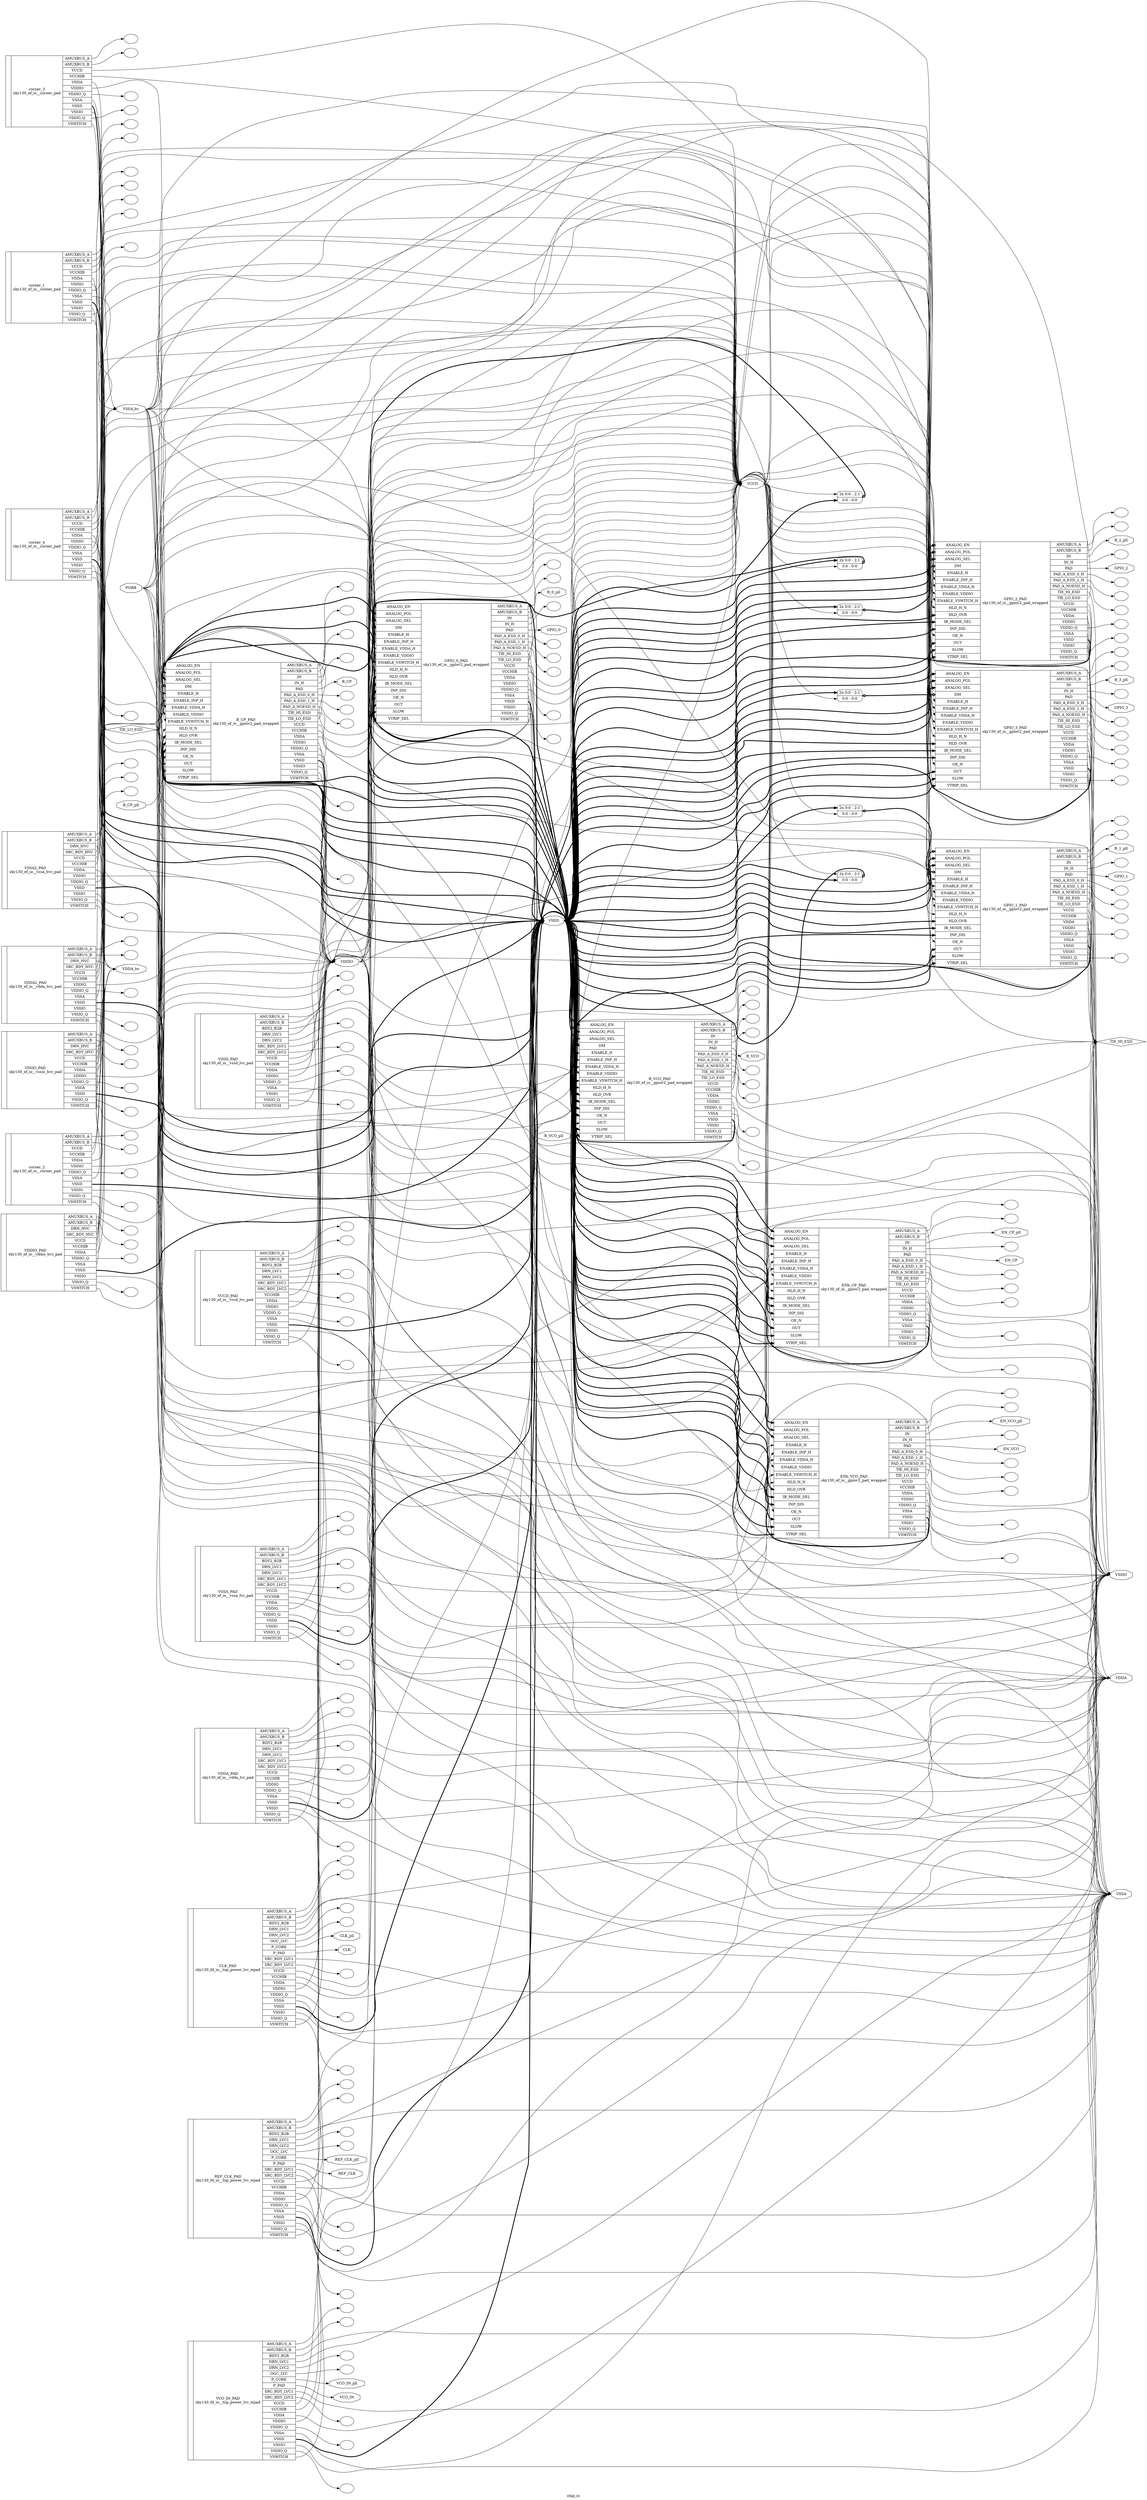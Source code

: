 digraph "chip_io" {
label="chip_io";
rankdir="LR";
remincross=true;
n1 [ shape=diamond, label="TIE_LO_ESD", color="black", fontcolor="black" ];
n2 [ shape=diamond, label="TIE_HI_ESD", color="black", fontcolor="black" ];
n3 [ shape=octagon, label="PORB", color="black", fontcolor="black" ];
n4 [ shape=octagon, label="VSSA_hv", color="black", fontcolor="black" ];
n5 [ shape=octagon, label="VDDA_hv", color="black", fontcolor="black" ];
n6 [ shape=octagon, label="VSSIO", color="black", fontcolor="black" ];
n7 [ shape=octagon, label="VDDIO", color="black", fontcolor="black" ];
n8 [ shape=octagon, label="VSSD", color="black", fontcolor="black" ];
n9 [ shape=octagon, label="VCCD", color="black", fontcolor="black" ];
n10 [ shape=octagon, label="VSSA", color="black", fontcolor="black" ];
n11 [ shape=octagon, label="VDDA", color="black", fontcolor="black" ];
n12 [ shape=octagon, label="B_VCO_pll", color="black", fontcolor="black" ];
n13 [ shape=octagon, label="B_VCO", color="black", fontcolor="black" ];
n14 [ shape=octagon, label="B_CP_pll", color="black", fontcolor="black" ];
n15 [ shape=octagon, label="B_CP", color="black", fontcolor="black" ];
n16 [ shape=octagon, label="EN_VCO_pll", color="black", fontcolor="black" ];
n17 [ shape=octagon, label="EN_VCO", color="black", fontcolor="black" ];
n18 [ shape=octagon, label="EN_CP_pll", color="black", fontcolor="black" ];
n19 [ shape=octagon, label="EN_CP", color="black", fontcolor="black" ];
n20 [ shape=octagon, label="VCO_IN_pll", color="black", fontcolor="black" ];
n21 [ shape=octagon, label="VCO_IN", color="black", fontcolor="black" ];
n22 [ shape=octagon, label="CLK_pll", color="black", fontcolor="black" ];
n23 [ shape=octagon, label="CLK", color="black", fontcolor="black" ];
n24 [ shape=octagon, label="REF_CLK_pll", color="black", fontcolor="black" ];
n25 [ shape=octagon, label="REF_CLK", color="black", fontcolor="black" ];
n26 [ shape=octagon, label="B_3_pll", color="black", fontcolor="black" ];
n27 [ shape=octagon, label="B_2_pll", color="black", fontcolor="black" ];
n28 [ shape=octagon, label="B_1_pll", color="black", fontcolor="black" ];
n29 [ shape=octagon, label="B_0_pll", color="black", fontcolor="black" ];
n30 [ shape=octagon, label="GPIO_3", color="black", fontcolor="black" ];
n31 [ shape=octagon, label="GPIO_2", color="black", fontcolor="black" ];
n32 [ shape=octagon, label="GPIO_1", color="black", fontcolor="black" ];
n33 [ shape=octagon, label="GPIO_0", color="black", fontcolor="black" ];
v0 [ label="" ];
v1 [ label="" ];
v2 [ label="" ];
v3 [ label="" ];
c40 [ shape=record, label="{{}|corner_1\nsky130_ef_io__corner_pad|{<p34> AMUXBUS_A|<p35> AMUXBUS_B|<p9> VCCD|<p36> VCCHIB|<p11> VDDA|<p7> VDDIO|<p37> VDDIO_Q|<p10> VSSA|<p8> VSSD|<p6> VSSIO|<p38> VSSIO_Q|<p39> VSWITCH}}" ];
v4 [ label="" ];
v5 [ label="" ];
v6 [ label="" ];
v7 [ label="" ];
c41 [ shape=record, label="{{}|corner_2\nsky130_ef_io__corner_pad|{<p34> AMUXBUS_A|<p35> AMUXBUS_B|<p9> VCCD|<p36> VCCHIB|<p11> VDDA|<p7> VDDIO|<p37> VDDIO_Q|<p10> VSSA|<p8> VSSD|<p6> VSSIO|<p38> VSSIO_Q|<p39> VSWITCH}}" ];
v8 [ label="" ];
v9 [ label="" ];
v10 [ label="" ];
v11 [ label="" ];
c42 [ shape=record, label="{{}|corner_3\nsky130_ef_io__corner_pad|{<p34> AMUXBUS_A|<p35> AMUXBUS_B|<p9> VCCD|<p36> VCCHIB|<p11> VDDA|<p7> VDDIO|<p37> VDDIO_Q|<p10> VSSA|<p8> VSSD|<p6> VSSIO|<p38> VSSIO_Q|<p39> VSWITCH}}" ];
v12 [ label="" ];
v13 [ label="" ];
v14 [ label="" ];
v15 [ label="" ];
c43 [ shape=record, label="{{}|corner_4\nsky130_ef_io__corner_pad|{<p34> AMUXBUS_A|<p35> AMUXBUS_B|<p9> VCCD|<p36> VCCHIB|<p11> VDDA|<p7> VDDIO|<p37> VDDIO_Q|<p10> VSSA|<p8> VSSD|<p6> VSSIO|<p38> VSSIO_Q|<p39> VSWITCH}}" ];
v16 [ label="" ];
v17 [ label="" ];
v18 [ label="" ];
v19 [ label="" ];
c46 [ shape=record, label="{{}|VSSA2_PAD\nsky130_ef_io__vssa_hvc_pad|{<p34> AMUXBUS_A|<p35> AMUXBUS_B|<p44> DRN_HVC|<p45> SRC_BDY_HVC|<p9> VCCD|<p36> VCCHIB|<p11> VDDA|<p7> VDDIO|<p37> VDDIO_Q|<p8> VSSD|<p6> VSSIO|<p38> VSSIO_Q|<p39> VSWITCH}}" ];
v20 [ label="" ];
v21 [ label="" ];
v22 [ label="" ];
v23 [ label="" ];
c47 [ shape=record, label="{{}|VDDA2_PAD\nsky130_ef_io__vdda_hvc_pad|{<p34> AMUXBUS_A|<p35> AMUXBUS_B|<p44> DRN_HVC|<p45> SRC_BDY_HVC|<p9> VCCD|<p36> VCCHIB|<p7> VDDIO|<p37> VDDIO_Q|<p10> VSSA|<p8> VSSD|<p6> VSSIO|<p38> VSSIO_Q|<p39> VSWITCH}}" ];
v24 [ label="" ];
v25 [ label="" ];
v26 [ label="" ];
v27 [ label="" ];
c48 [ shape=record, label="{{}|VSSIO_PAD\nsky130_ef_io__vssio_hvc_pad|{<p34> AMUXBUS_A|<p35> AMUXBUS_B|<p44> DRN_HVC|<p45> SRC_BDY_HVC|<p9> VCCD|<p36> VCCHIB|<p11> VDDA|<p7> VDDIO|<p37> VDDIO_Q|<p10> VSSA|<p8> VSSD|<p38> VSSIO_Q|<p39> VSWITCH}}" ];
v28 [ label="" ];
v29 [ label="" ];
v30 [ label="" ];
v31 [ label="" ];
c49 [ shape=record, label="{{}|VDDIO_PAD\nsky130_ef_io__vddio_hvc_pad|{<p34> AMUXBUS_A|<p35> AMUXBUS_B|<p44> DRN_HVC|<p45> SRC_BDY_HVC|<p9> VCCD|<p36> VCCHIB|<p11> VDDA|<p37> VDDIO_Q|<p10> VSSA|<p8> VSSD|<p6> VSSIO|<p38> VSSIO_Q|<p39> VSWITCH}}" ];
v32 [ label="" ];
v33 [ label="" ];
v34 [ label="" ];
v35 [ label="" ];
v36 [ label="" ];
v37 [ label="" ];
c55 [ shape=record, label="{{}|VSSD_PAD\nsky130_ef_io__vssd_lvc_pad|{<p34> AMUXBUS_A|<p35> AMUXBUS_B|<p50> BDY2_B2B|<p51> DRN_LVC1|<p52> DRN_LVC2|<p53> SRC_BDY_LVC1|<p54> SRC_BDY_LVC2|<p9> VCCD|<p36> VCCHIB|<p11> VDDA|<p7> VDDIO|<p37> VDDIO_Q|<p10> VSSA|<p6> VSSIO|<p38> VSSIO_Q|<p39> VSWITCH}}" ];
v38 [ label="" ];
v39 [ label="" ];
v40 [ label="" ];
v41 [ label="" ];
v42 [ label="" ];
v43 [ label="" ];
c56 [ shape=record, label="{{}|VCCD_PAD\nsky130_ef_io__vccd_lvc_pad|{<p34> AMUXBUS_A|<p35> AMUXBUS_B|<p50> BDY2_B2B|<p51> DRN_LVC1|<p52> DRN_LVC2|<p53> SRC_BDY_LVC1|<p54> SRC_BDY_LVC2|<p36> VCCHIB|<p11> VDDA|<p7> VDDIO|<p37> VDDIO_Q|<p10> VSSA|<p8> VSSD|<p6> VSSIO|<p38> VSSIO_Q|<p39> VSWITCH}}" ];
v44 [ label="" ];
v45 [ label="" ];
v46 [ label="" ];
v47 [ label="" ];
v48 [ label="" ];
v49 [ label="" ];
c57 [ shape=record, label="{{}|VSSA_PAD\nsky130_ef_io__vssa_lvc_pad|{<p34> AMUXBUS_A|<p35> AMUXBUS_B|<p50> BDY2_B2B|<p51> DRN_LVC1|<p52> DRN_LVC2|<p53> SRC_BDY_LVC1|<p54> SRC_BDY_LVC2|<p9> VCCD|<p36> VCCHIB|<p11> VDDA|<p7> VDDIO|<p37> VDDIO_Q|<p8> VSSD|<p6> VSSIO|<p38> VSSIO_Q|<p39> VSWITCH}}" ];
v50 [ label="" ];
v51 [ label="" ];
v52 [ label="" ];
v53 [ label="" ];
v54 [ label="" ];
v55 [ label="" ];
c58 [ shape=record, label="{{}|VDDA_PAD\nsky130_ef_io__vdda_lvc_pad|{<p34> AMUXBUS_A|<p35> AMUXBUS_B|<p50> BDY2_B2B|<p51> DRN_LVC1|<p52> DRN_LVC2|<p53> SRC_BDY_LVC1|<p54> SRC_BDY_LVC2|<p9> VCCD|<p36> VCCHIB|<p7> VDDIO|<p37> VDDIO_Q|<p10> VSSA|<p8> VSSD|<p6> VSSIO|<p38> VSSIO_Q|<p39> VSWITCH}}" ];
v56 [ label="" ];
v57 [ label="" ];
v58 [ label="" ];
v59 [ label="" ];
v60 [ label="" ];
v61 [ label="" ];
v62 [ label="" ];
c62 [ shape=record, label="{{}|CLK_PAD\nsky130_fd_io__top_power_lvc_wpad|{<p34> AMUXBUS_A|<p35> AMUXBUS_B|<p50> BDY2_B2B|<p51> DRN_LVC1|<p52> DRN_LVC2|<p59> OGC_LVC|<p60> P_CORE|<p61> P_PAD|<p53> SRC_BDY_LVC1|<p54> SRC_BDY_LVC2|<p9> VCCD|<p36> VCCHIB|<p11> VDDA|<p7> VDDIO|<p37> VDDIO_Q|<p10> VSSA|<p8> VSSD|<p6> VSSIO|<p38> VSSIO_Q|<p39> VSWITCH}}" ];
v63 [ label="" ];
v64 [ label="" ];
v65 [ label="" ];
v66 [ label="" ];
v67 [ label="" ];
v68 [ label="" ];
v69 [ label="" ];
c63 [ shape=record, label="{{}|REF_CLK_PAD\nsky130_fd_io__top_power_lvc_wpad|{<p34> AMUXBUS_A|<p35> AMUXBUS_B|<p50> BDY2_B2B|<p51> DRN_LVC1|<p52> DRN_LVC2|<p59> OGC_LVC|<p60> P_CORE|<p61> P_PAD|<p53> SRC_BDY_LVC1|<p54> SRC_BDY_LVC2|<p9> VCCD|<p36> VCCHIB|<p11> VDDA|<p7> VDDIO|<p37> VDDIO_Q|<p10> VSSA|<p8> VSSD|<p6> VSSIO|<p38> VSSIO_Q|<p39> VSWITCH}}" ];
v70 [ label="" ];
v71 [ label="" ];
v72 [ label="" ];
v73 [ label="" ];
v74 [ label="" ];
v75 [ label="" ];
v76 [ label="" ];
c64 [ shape=record, label="{{}|VCO_IN_PAD\nsky130_fd_io__top_power_lvc_wpad|{<p34> AMUXBUS_A|<p35> AMUXBUS_B|<p50> BDY2_B2B|<p51> DRN_LVC1|<p52> DRN_LVC2|<p59> OGC_LVC|<p60> P_CORE|<p61> P_PAD|<p53> SRC_BDY_LVC1|<p54> SRC_BDY_LVC2|<p9> VCCD|<p36> VCCHIB|<p11> VDDA|<p7> VDDIO|<p37> VDDIO_Q|<p10> VSSA|<p8> VSSD|<p6> VSSIO|<p38> VSSIO_Q|<p39> VSWITCH}}" ];
v77 [ label="" ];
v78 [ label="" ];
v79 [ label="" ];
v80 [ label="" ];
v81 [ label="" ];
v83 [ label="" ];
v84 [ label="" ];
v85 [ label="" ];
v86 [ label="" ];
c88 [ shape=record, label="{{<p65> ANALOG_EN|<p66> ANALOG_POL|<p67> ANALOG_SEL|<p68> DM|<p69> ENABLE_H|<p70> ENABLE_INP_H|<p71> ENABLE_VDDA_H|<p72> ENABLE_VDDIO|<p73> ENABLE_VSWITCH_H|<p74> HLD_H_N|<p75> HLD_OVR|<p76> IB_MODE_SEL|<p77> INP_DIS|<p78> OE_N|<p79> OUT|<p80> SLOW|<p81> VTRIP_SEL}|B_CP_PAD\nsky130_ef_io__gpiov2_pad_wrapped|{<p34> AMUXBUS_A|<p35> AMUXBUS_B|<p82> IN|<p83> IN_H|<p84> PAD|<p85> PAD_A_ESD_0_H|<p86> PAD_A_ESD_1_H|<p87> PAD_A_NOESD_H|<p2> TIE_HI_ESD|<p1> TIE_LO_ESD|<p9> VCCD|<p36> VCCHIB|<p11> VDDA|<p7> VDDIO|<p37> VDDIO_Q|<p10> VSSA|<p8> VSSD|<p6> VSSIO|<p38> VSSIO_Q|<p39> VSWITCH}}" ];
x82 [ shape=record, style=rounded, label="<s2> 2x 0:0 - 2:1 |<s0> 0:0 - 0:0 " ];
x82:e -> c88:p68:w [arrowhead=odiamond, arrowtail=odiamond, dir=both, color="black", style="setlinewidth(3)", label=""];
v87 [ label="" ];
v88 [ label="" ];
v89 [ label="" ];
v90 [ label="" ];
v91 [ label="" ];
v93 [ label="" ];
v94 [ label="" ];
v95 [ label="" ];
v96 [ label="" ];
c89 [ shape=record, label="{{<p65> ANALOG_EN|<p66> ANALOG_POL|<p67> ANALOG_SEL|<p68> DM|<p69> ENABLE_H|<p70> ENABLE_INP_H|<p71> ENABLE_VDDA_H|<p72> ENABLE_VDDIO|<p73> ENABLE_VSWITCH_H|<p74> HLD_H_N|<p75> HLD_OVR|<p76> IB_MODE_SEL|<p77> INP_DIS|<p78> OE_N|<p79> OUT|<p80> SLOW|<p81> VTRIP_SEL}|B_VCO_PAD\nsky130_ef_io__gpiov2_pad_wrapped|{<p34> AMUXBUS_A|<p35> AMUXBUS_B|<p82> IN|<p83> IN_H|<p84> PAD|<p85> PAD_A_ESD_0_H|<p86> PAD_A_ESD_1_H|<p87> PAD_A_NOESD_H|<p2> TIE_HI_ESD|<p1> TIE_LO_ESD|<p9> VCCD|<p36> VCCHIB|<p11> VDDA|<p7> VDDIO|<p37> VDDIO_Q|<p10> VSSA|<p8> VSSD|<p6> VSSIO|<p38> VSSIO_Q|<p39> VSWITCH}}" ];
x92 [ shape=record, style=rounded, label="<s2> 2x 0:0 - 2:1 |<s0> 0:0 - 0:0 " ];
x92:e -> c89:p68:w [arrowhead=odiamond, arrowtail=odiamond, dir=both, color="black", style="setlinewidth(3)", label=""];
v97 [ label="" ];
v98 [ label="" ];
v99 [ label="" ];
v100 [ label="" ];
v101 [ label="" ];
v102 [ label="" ];
v103 [ label="" ];
v104 [ label="" ];
c90 [ shape=record, label="{{<p65> ANALOG_EN|<p66> ANALOG_POL|<p67> ANALOG_SEL|<p69> ENABLE_H|<p70> ENABLE_INP_H|<p71> ENABLE_VDDA_H|<p72> ENABLE_VDDIO|<p73> ENABLE_VSWITCH_H|<p74> HLD_H_N|<p75> HLD_OVR|<p76> IB_MODE_SEL|<p77> INP_DIS|<p78> OE_N|<p79> OUT|<p80> SLOW|<p81> VTRIP_SEL}|ENb_CP_PAD\nsky130_ef_io__gpiov2_pad_wrapped|{<p34> AMUXBUS_A|<p35> AMUXBUS_B|<p82> IN|<p83> IN_H|<p84> PAD|<p85> PAD_A_ESD_0_H|<p86> PAD_A_ESD_1_H|<p87> PAD_A_NOESD_H|<p2> TIE_HI_ESD|<p1> TIE_LO_ESD|<p9> VCCD|<p36> VCCHIB|<p11> VDDA|<p7> VDDIO|<p37> VDDIO_Q|<p10> VSSA|<p8> VSSD|<p6> VSSIO|<p38> VSSIO_Q|<p39> VSWITCH}}" ];
v105 [ label="" ];
v106 [ label="" ];
v107 [ label="" ];
v108 [ label="" ];
v109 [ label="" ];
v110 [ label="" ];
v111 [ label="" ];
v112 [ label="" ];
c91 [ shape=record, label="{{<p65> ANALOG_EN|<p66> ANALOG_POL|<p67> ANALOG_SEL|<p69> ENABLE_H|<p70> ENABLE_INP_H|<p71> ENABLE_VDDA_H|<p72> ENABLE_VDDIO|<p73> ENABLE_VSWITCH_H|<p74> HLD_H_N|<p75> HLD_OVR|<p76> IB_MODE_SEL|<p77> INP_DIS|<p78> OE_N|<p79> OUT|<p80> SLOW|<p81> VTRIP_SEL}|ENb_VCO_PAD\nsky130_ef_io__gpiov2_pad_wrapped|{<p34> AMUXBUS_A|<p35> AMUXBUS_B|<p82> IN|<p83> IN_H|<p84> PAD|<p85> PAD_A_ESD_0_H|<p86> PAD_A_ESD_1_H|<p87> PAD_A_NOESD_H|<p2> TIE_HI_ESD|<p1> TIE_LO_ESD|<p9> VCCD|<p36> VCCHIB|<p11> VDDA|<p7> VDDIO|<p37> VDDIO_Q|<p10> VSSA|<p8> VSSD|<p6> VSSIO|<p38> VSSIO_Q|<p39> VSWITCH}}" ];
v113 [ label="" ];
v114 [ label="" ];
v115 [ label="" ];
v116 [ label="" ];
v118 [ label="" ];
v119 [ label="" ];
v120 [ label="" ];
v121 [ label="" ];
c92 [ shape=record, label="{{<p65> ANALOG_EN|<p66> ANALOG_POL|<p67> ANALOG_SEL|<p68> DM|<p69> ENABLE_H|<p70> ENABLE_INP_H|<p71> ENABLE_VDDA_H|<p72> ENABLE_VDDIO|<p73> ENABLE_VSWITCH_H|<p74> HLD_H_N|<p75> HLD_OVR|<p76> IB_MODE_SEL|<p77> INP_DIS|<p78> OE_N|<p79> OUT|<p80> SLOW|<p81> VTRIP_SEL}|GPIO_3_PAD\nsky130_ef_io__gpiov2_pad_wrapped|{<p34> AMUXBUS_A|<p35> AMUXBUS_B|<p82> IN|<p83> IN_H|<p84> PAD|<p85> PAD_A_ESD_0_H|<p86> PAD_A_ESD_1_H|<p87> PAD_A_NOESD_H|<p2> TIE_HI_ESD|<p1> TIE_LO_ESD|<p9> VCCD|<p36> VCCHIB|<p11> VDDA|<p7> VDDIO|<p37> VDDIO_Q|<p10> VSSA|<p8> VSSD|<p6> VSSIO|<p38> VSSIO_Q|<p39> VSWITCH}}" ];
x117 [ shape=record, style=rounded, label="<s2> 2x 0:0 - 2:1 |<s0> 0:0 - 0:0 " ];
x117:e -> c92:p68:w [arrowhead=odiamond, arrowtail=odiamond, dir=both, color="black", style="setlinewidth(3)", label=""];
v122 [ label="" ];
v123 [ label="" ];
v124 [ label="" ];
v125 [ label="" ];
v127 [ label="" ];
v128 [ label="" ];
v129 [ label="" ];
v130 [ label="" ];
c93 [ shape=record, label="{{<p65> ANALOG_EN|<p66> ANALOG_POL|<p67> ANALOG_SEL|<p68> DM|<p69> ENABLE_H|<p70> ENABLE_INP_H|<p71> ENABLE_VDDA_H|<p72> ENABLE_VDDIO|<p73> ENABLE_VSWITCH_H|<p74> HLD_H_N|<p75> HLD_OVR|<p76> IB_MODE_SEL|<p77> INP_DIS|<p78> OE_N|<p79> OUT|<p80> SLOW|<p81> VTRIP_SEL}|GPIO_2_PAD\nsky130_ef_io__gpiov2_pad_wrapped|{<p34> AMUXBUS_A|<p35> AMUXBUS_B|<p82> IN|<p83> IN_H|<p84> PAD|<p85> PAD_A_ESD_0_H|<p86> PAD_A_ESD_1_H|<p87> PAD_A_NOESD_H|<p2> TIE_HI_ESD|<p1> TIE_LO_ESD|<p9> VCCD|<p36> VCCHIB|<p11> VDDA|<p7> VDDIO|<p37> VDDIO_Q|<p10> VSSA|<p8> VSSD|<p6> VSSIO|<p38> VSSIO_Q|<p39> VSWITCH}}" ];
x126 [ shape=record, style=rounded, label="<s2> 2x 0:0 - 2:1 |<s0> 0:0 - 0:0 " ];
x126:e -> c93:p68:w [arrowhead=odiamond, arrowtail=odiamond, dir=both, color="black", style="setlinewidth(3)", label=""];
v131 [ label="" ];
v132 [ label="" ];
v133 [ label="" ];
v134 [ label="" ];
v136 [ label="" ];
v137 [ label="" ];
v138 [ label="" ];
v139 [ label="" ];
c94 [ shape=record, label="{{<p65> ANALOG_EN|<p66> ANALOG_POL|<p67> ANALOG_SEL|<p68> DM|<p69> ENABLE_H|<p70> ENABLE_INP_H|<p71> ENABLE_VDDA_H|<p72> ENABLE_VDDIO|<p73> ENABLE_VSWITCH_H|<p74> HLD_H_N|<p75> HLD_OVR|<p76> IB_MODE_SEL|<p77> INP_DIS|<p78> OE_N|<p79> OUT|<p80> SLOW|<p81> VTRIP_SEL}|GPIO_1_PAD\nsky130_ef_io__gpiov2_pad_wrapped|{<p34> AMUXBUS_A|<p35> AMUXBUS_B|<p82> IN|<p83> IN_H|<p84> PAD|<p85> PAD_A_ESD_0_H|<p86> PAD_A_ESD_1_H|<p87> PAD_A_NOESD_H|<p2> TIE_HI_ESD|<p1> TIE_LO_ESD|<p9> VCCD|<p36> VCCHIB|<p11> VDDA|<p7> VDDIO|<p37> VDDIO_Q|<p10> VSSA|<p8> VSSD|<p6> VSSIO|<p38> VSSIO_Q|<p39> VSWITCH}}" ];
x135 [ shape=record, style=rounded, label="<s2> 2x 0:0 - 2:1 |<s0> 0:0 - 0:0 " ];
x135:e -> c94:p68:w [arrowhead=odiamond, arrowtail=odiamond, dir=both, color="black", style="setlinewidth(3)", label=""];
v140 [ label="" ];
v141 [ label="" ];
v142 [ label="" ];
v143 [ label="" ];
v145 [ label="" ];
v146 [ label="" ];
v147 [ label="" ];
v148 [ label="" ];
c95 [ shape=record, label="{{<p65> ANALOG_EN|<p66> ANALOG_POL|<p67> ANALOG_SEL|<p68> DM|<p69> ENABLE_H|<p70> ENABLE_INP_H|<p71> ENABLE_VDDA_H|<p72> ENABLE_VDDIO|<p73> ENABLE_VSWITCH_H|<p74> HLD_H_N|<p75> HLD_OVR|<p76> IB_MODE_SEL|<p77> INP_DIS|<p78> OE_N|<p79> OUT|<p80> SLOW|<p81> VTRIP_SEL}|GPIO_0_PAD\nsky130_ef_io__gpiov2_pad_wrapped|{<p34> AMUXBUS_A|<p35> AMUXBUS_B|<p82> IN|<p83> IN_H|<p84> PAD|<p85> PAD_A_ESD_0_H|<p86> PAD_A_ESD_1_H|<p87> PAD_A_NOESD_H|<p2> TIE_HI_ESD|<p1> TIE_LO_ESD|<p9> VCCD|<p36> VCCHIB|<p11> VDDA|<p7> VDDIO|<p37> VDDIO_Q|<p10> VSSA|<p8> VSSD|<p6> VSSIO|<p38> VSSIO_Q|<p39> VSWITCH}}" ];
x144 [ shape=record, style=rounded, label="<s2> 2x 0:0 - 2:1 |<s0> 0:0 - 0:0 " ];
x144:e -> c95:p68:w [arrowhead=odiamond, arrowtail=odiamond, dir=both, color="black", style="setlinewidth(3)", label=""];
c88:p1:e -> n1:w [color="black", label=""];
c89:p1:e -> n1:w [color="black", label=""];
c90:p1:e -> n1:w [color="black", label=""];
c91:p1:e -> n1:w [color="black", label=""];
c92:p1:e -> n1:w [color="black", label=""];
c93:p1:e -> n1:w [color="black", label=""];
c94:p1:e -> n1:w [color="black", label=""];
c95:p1:e -> n1:w [color="black", label=""];
n1:e -> c88:p70:w [color="black", label=""];
n1:e -> c89:p70:w [color="black", label=""];
n1:e -> c90:p70:w [color="black", label=""];
n1:e -> c91:p70:w [color="black", label=""];
n1:e -> c92:p70:w [color="black", label=""];
n1:e -> c93:p70:w [color="black", label=""];
n1:e -> c94:p70:w [color="black", label=""];
n1:e -> c95:p70:w [color="black", label=""];
c55:p10:e -> n10:w [color="black", label=""];
c55:p50:e -> n10:w [color="black", label=""];
c55:p53:e -> n10:w [color="black", label=""];
c56:p10:e -> n10:w [color="black", label=""];
c56:p50:e -> n10:w [color="black", label=""];
c56:p53:e -> n10:w [color="black", label=""];
c57:p50:e -> n10:w [color="black", label=""];
c57:p53:e -> n10:w [color="black", label=""];
c58:p10:e -> n10:w [color="black", label=""];
c58:p50:e -> n10:w [color="black", label=""];
c58:p53:e -> n10:w [color="black", label=""];
c62:p10:e -> n10:w [color="black", label=""];
c62:p50:e -> n10:w [color="black", label=""];
c62:p53:e -> n10:w [color="black", label=""];
c63:p10:e -> n10:w [color="black", label=""];
c63:p50:e -> n10:w [color="black", label=""];
c63:p53:e -> n10:w [color="black", label=""];
c64:p10:e -> n10:w [color="black", label=""];
c64:p50:e -> n10:w [color="black", label=""];
c64:p53:e -> n10:w [color="black", label=""];
c88:p10:e -> n10:w [color="black", label=""];
c89:p10:e -> n10:w [color="black", label=""];
c90:p10:e -> n10:w [color="black", label=""];
c91:p10:e -> n10:w [color="black", label=""];
c92:p10:e -> n10:w [color="black", label=""];
c93:p10:e -> n10:w [color="black", label=""];
c94:p10:e -> n10:w [color="black", label=""];
c95:p10:e -> n10:w [color="black", label=""];
c55:p11:e -> n11:w [color="black", label=""];
c55:p51:e -> n11:w [color="black", label=""];
c56:p11:e -> n11:w [color="black", label=""];
c56:p51:e -> n11:w [color="black", label=""];
c57:p11:e -> n11:w [color="black", label=""];
c57:p51:e -> n11:w [color="black", label=""];
c58:p51:e -> n11:w [color="black", label=""];
c62:p11:e -> n11:w [color="black", label=""];
c62:p51:e -> n11:w [color="black", label=""];
c63:p11:e -> n11:w [color="black", label=""];
c63:p51:e -> n11:w [color="black", label=""];
c64:p11:e -> n11:w [color="black", label=""];
c64:p51:e -> n11:w [color="black", label=""];
c88:p11:e -> n11:w [color="black", label=""];
c89:p11:e -> n11:w [color="black", label=""];
c90:p11:e -> n11:w [color="black", label=""];
c91:p11:e -> n11:w [color="black", label=""];
c92:p11:e -> n11:w [color="black", label=""];
c93:p11:e -> n11:w [color="black", label=""];
c94:p11:e -> n11:w [color="black", label=""];
c95:p11:e -> n11:w [color="black", label=""];
n12:e -> c89:p79:w [color="black", label=""];
c89:p84:e -> n13:w [color="black", label=""];
n14:e -> c88:p79:w [color="black", label=""];
c88:p84:e -> n15:w [color="black", label=""];
c91:p82:e -> n16:w [color="black", label=""];
c91:p84:e -> n17:w [color="black", label=""];
c90:p82:e -> n18:w [color="black", label=""];
c90:p84:e -> n19:w [color="black", label=""];
c88:p2:e -> n2:w [color="black", label=""];
c89:p2:e -> n2:w [color="black", label=""];
c90:p2:e -> n2:w [color="black", label=""];
c91:p2:e -> n2:w [color="black", label=""];
c92:p2:e -> n2:w [color="black", label=""];
c93:p2:e -> n2:w [color="black", label=""];
c94:p2:e -> n2:w [color="black", label=""];
c95:p2:e -> n2:w [color="black", label=""];
c64:p60:e -> n20:w [color="black", label=""];
c64:p61:e -> n21:w [color="black", label=""];
c62:p60:e -> n22:w [color="black", label=""];
c62:p61:e -> n23:w [color="black", label=""];
c63:p60:e -> n24:w [color="black", label=""];
c63:p61:e -> n25:w [color="black", label=""];
c92:p82:e -> n26:w [color="black", label=""];
c93:p82:e -> n27:w [color="black", label=""];
c94:p82:e -> n28:w [color="black", label=""];
c95:p82:e -> n29:w [color="black", label=""];
n3:e -> c88:p69:w [color="black", label=""];
n3:e -> c89:p69:w [color="black", label=""];
n3:e -> c90:p69:w [color="black", label=""];
n3:e -> c91:p69:w [color="black", label=""];
n3:e -> c92:p69:w [color="black", label=""];
n3:e -> c93:p69:w [color="black", label=""];
n3:e -> c94:p69:w [color="black", label=""];
n3:e -> c95:p69:w [color="black", label=""];
c92:p84:e -> n30:w [color="black", label=""];
c93:p84:e -> n31:w [color="black", label=""];
c94:p84:e -> n32:w [color="black", label=""];
c95:p84:e -> n33:w [color="black", label=""];
c40:p10:e -> n4:w [color="black", label=""];
c41:p10:e -> n4:w [color="black", label=""];
c42:p10:e -> n4:w [color="black", label=""];
c43:p10:e -> n4:w [color="black", label=""];
c46:p45:e -> n4:w [color="black", label=""];
c47:p10:e -> n4:w [color="black", label=""];
c47:p45:e -> n4:w [color="black", label=""];
c48:p10:e -> n4:w [color="black", label=""];
c48:p45:e -> n4:w [color="black", label=""];
c49:p10:e -> n4:w [color="black", label=""];
c49:p45:e -> n4:w [color="black", label=""];
n4:e -> c88:p71:w [color="black", label=""];
n4:e -> c88:p73:w [color="black", label=""];
n4:e -> c89:p71:w [color="black", label=""];
n4:e -> c89:p73:w [color="black", label=""];
n4:e -> c90:p71:w [color="black", label=""];
n4:e -> c90:p73:w [color="black", label=""];
n4:e -> c91:p71:w [color="black", label=""];
n4:e -> c91:p73:w [color="black", label=""];
n4:e -> c92:p71:w [color="black", label=""];
n4:e -> c92:p73:w [color="black", label=""];
n4:e -> c93:p71:w [color="black", label=""];
n4:e -> c93:p73:w [color="black", label=""];
n4:e -> c94:p71:w [color="black", label=""];
n4:e -> c94:p73:w [color="black", label=""];
n4:e -> c95:p71:w [color="black", label=""];
n4:e -> c95:p73:w [color="black", label=""];
c40:p11:e -> n5:w [color="black", label=""];
c41:p11:e -> n5:w [color="black", label=""];
c42:p11:e -> n5:w [color="black", label=""];
c43:p11:e -> n5:w [color="black", label=""];
c46:p11:e -> n5:w [color="black", label=""];
c46:p44:e -> n5:w [color="black", label=""];
c47:p44:e -> n5:w [color="black", label=""];
c48:p11:e -> n5:w [color="black", label=""];
c48:p44:e -> n5:w [color="black", label=""];
c49:p11:e -> n5:w [color="black", label=""];
c49:p44:e -> n5:w [color="black", label=""];
c40:p6:e -> n6:w [color="black", label=""];
c41:p6:e -> n6:w [color="black", label=""];
c42:p6:e -> n6:w [color="black", label=""];
c43:p6:e -> n6:w [color="black", label=""];
c46:p6:e -> n6:w [color="black", label=""];
c47:p6:e -> n6:w [color="black", label=""];
c49:p6:e -> n6:w [color="black", label=""];
c55:p6:e -> n6:w [color="black", label=""];
c56:p6:e -> n6:w [color="black", label=""];
c57:p6:e -> n6:w [color="black", label=""];
c58:p6:e -> n6:w [color="black", label=""];
c62:p6:e -> n6:w [color="black", label=""];
c63:p6:e -> n6:w [color="black", label=""];
c64:p6:e -> n6:w [color="black", label=""];
c88:p6:e -> n6:w [color="black", label=""];
c89:p6:e -> n6:w [color="black", label=""];
c90:p6:e -> n6:w [color="black", label=""];
c91:p6:e -> n6:w [color="black", label=""];
c92:p6:e -> n6:w [color="black", label=""];
c93:p6:e -> n6:w [color="black", label=""];
c94:p6:e -> n6:w [color="black", label=""];
c95:p6:e -> n6:w [color="black", label=""];
c40:p39:e -> n7:w [color="black", label=""];
c40:p7:e -> n7:w [color="black", label=""];
c41:p39:e -> n7:w [color="black", label=""];
c41:p7:e -> n7:w [color="black", label=""];
c42:p39:e -> n7:w [color="black", label=""];
c42:p7:e -> n7:w [color="black", label=""];
c43:p39:e -> n7:w [color="black", label=""];
c43:p7:e -> n7:w [color="black", label=""];
c46:p39:e -> n7:w [color="black", label=""];
c46:p7:e -> n7:w [color="black", label=""];
c47:p39:e -> n7:w [color="black", label=""];
c47:p7:e -> n7:w [color="black", label=""];
c48:p39:e -> n7:w [color="black", label=""];
c48:p7:e -> n7:w [color="black", label=""];
c49:p39:e -> n7:w [color="black", label=""];
c55:p39:e -> n7:w [color="black", label=""];
c55:p7:e -> n7:w [color="black", label=""];
c56:p39:e -> n7:w [color="black", label=""];
c56:p7:e -> n7:w [color="black", label=""];
c57:p39:e -> n7:w [color="black", label=""];
c57:p7:e -> n7:w [color="black", label=""];
c58:p39:e -> n7:w [color="black", label=""];
c58:p7:e -> n7:w [color="black", label=""];
c62:p39:e -> n7:w [color="black", label=""];
c62:p7:e -> n7:w [color="black", label=""];
c63:p39:e -> n7:w [color="black", label=""];
c63:p7:e -> n7:w [color="black", label=""];
c64:p39:e -> n7:w [color="black", label=""];
c64:p7:e -> n7:w [color="black", label=""];
c88:p39:e -> n7:w [color="black", label=""];
c88:p7:e -> n7:w [color="black", label=""];
c89:p39:e -> n7:w [color="black", label=""];
c89:p7:e -> n7:w [color="black", label=""];
c90:p39:e -> n7:w [color="black", label=""];
c90:p7:e -> n7:w [color="black", label=""];
c91:p39:e -> n7:w [color="black", label=""];
c91:p7:e -> n7:w [color="black", label=""];
c92:p39:e -> n7:w [color="black", label=""];
c92:p7:e -> n7:w [color="black", label=""];
c93:p39:e -> n7:w [color="black", label=""];
c93:p7:e -> n7:w [color="black", label=""];
c94:p39:e -> n7:w [color="black", label=""];
c94:p7:e -> n7:w [color="black", label=""];
c95:p39:e -> n7:w [color="black", label=""];
c95:p7:e -> n7:w [color="black", label=""];
n7:e -> c88:p74:w [color="black", label=""];
n7:e -> c89:p74:w [color="black", label=""];
n7:e -> c90:p74:w [color="black", label=""];
n7:e -> c91:p74:w [color="black", label=""];
n7:e -> c92:p74:w [color="black", label=""];
n7:e -> c93:p74:w [color="black", label=""];
n7:e -> c94:p74:w [color="black", label=""];
n7:e -> c95:p74:w [color="black", label=""];
c40:p8:e -> n8:w [color="black", style="setlinewidth(3)", label=""];
c41:p8:e -> n8:w [color="black", style="setlinewidth(3)", label=""];
c42:p8:e -> n8:w [color="black", style="setlinewidth(3)", label=""];
c43:p8:e -> n8:w [color="black", style="setlinewidth(3)", label=""];
c46:p8:e -> n8:w [color="black", style="setlinewidth(3)", label=""];
c47:p8:e -> n8:w [color="black", style="setlinewidth(3)", label=""];
c48:p8:e -> n8:w [color="black", style="setlinewidth(3)", label=""];
c49:p8:e -> n8:w [color="black", style="setlinewidth(3)", label=""];
c56:p8:e -> n8:w [color="black", style="setlinewidth(3)", label=""];
c57:p8:e -> n8:w [color="black", style="setlinewidth(3)", label=""];
c58:p8:e -> n8:w [color="black", style="setlinewidth(3)", label=""];
c62:p8:e -> n8:w [color="black", style="setlinewidth(3)", label=""];
c63:p8:e -> n8:w [color="black", style="setlinewidth(3)", label=""];
c64:p8:e -> n8:w [color="black", style="setlinewidth(3)", label=""];
c88:p8:e -> n8:w [color="black", style="setlinewidth(3)", label=""];
c89:p8:e -> n8:w [color="black", style="setlinewidth(3)", label=""];
c90:p8:e -> n8:w [color="black", style="setlinewidth(3)", label=""];
c91:p8:e -> n8:w [color="black", style="setlinewidth(3)", label=""];
c92:p8:e -> n8:w [color="black", style="setlinewidth(3)", label=""];
c93:p8:e -> n8:w [color="black", style="setlinewidth(3)", label=""];
c94:p8:e -> n8:w [color="black", style="setlinewidth(3)", label=""];
c95:p8:e -> n8:w [color="black", style="setlinewidth(3)", label=""];
n8:e -> c88:p65:w [color="black", style="setlinewidth(3)", label=""];
n8:e -> c88:p66:w [color="black", style="setlinewidth(3)", label=""];
n8:e -> c88:p67:w [color="black", style="setlinewidth(3)", label=""];
n8:e -> c88:p75:w [color="black", style="setlinewidth(3)", label=""];
n8:e -> c88:p76:w [color="black", style="setlinewidth(3)", label=""];
n8:e -> c88:p77:w [color="black", style="setlinewidth(3)", label=""];
n8:e -> c88:p78:w [color="black", style="setlinewidth(3)", label=""];
n8:e -> c88:p80:w [color="black", style="setlinewidth(3)", label=""];
n8:e -> c88:p81:w [color="black", style="setlinewidth(3)", label=""];
n8:e -> c89:p65:w [color="black", style="setlinewidth(3)", label=""];
n8:e -> c89:p66:w [color="black", style="setlinewidth(3)", label=""];
n8:e -> c89:p67:w [color="black", style="setlinewidth(3)", label=""];
n8:e -> c89:p75:w [color="black", style="setlinewidth(3)", label=""];
n8:e -> c89:p76:w [color="black", style="setlinewidth(3)", label=""];
n8:e -> c89:p77:w [color="black", style="setlinewidth(3)", label=""];
n8:e -> c89:p78:w [color="black", style="setlinewidth(3)", label=""];
n8:e -> c89:p80:w [color="black", style="setlinewidth(3)", label=""];
n8:e -> c89:p81:w [color="black", style="setlinewidth(3)", label=""];
n8:e -> c90:p65:w [color="black", style="setlinewidth(3)", label=""];
n8:e -> c90:p66:w [color="black", style="setlinewidth(3)", label=""];
n8:e -> c90:p67:w [color="black", style="setlinewidth(3)", label=""];
n8:e -> c90:p75:w [color="black", style="setlinewidth(3)", label=""];
n8:e -> c90:p76:w [color="black", style="setlinewidth(3)", label=""];
n8:e -> c90:p77:w [color="black", style="setlinewidth(3)", label=""];
n8:e -> c90:p79:w [color="black", style="setlinewidth(3)", label=""];
n8:e -> c90:p80:w [color="black", style="setlinewidth(3)", label=""];
n8:e -> c90:p81:w [color="black", style="setlinewidth(3)", label=""];
n8:e -> c91:p65:w [color="black", style="setlinewidth(3)", label=""];
n8:e -> c91:p66:w [color="black", style="setlinewidth(3)", label=""];
n8:e -> c91:p67:w [color="black", style="setlinewidth(3)", label=""];
n8:e -> c91:p75:w [color="black", style="setlinewidth(3)", label=""];
n8:e -> c91:p76:w [color="black", style="setlinewidth(3)", label=""];
n8:e -> c91:p77:w [color="black", style="setlinewidth(3)", label=""];
n8:e -> c91:p79:w [color="black", style="setlinewidth(3)", label=""];
n8:e -> c91:p80:w [color="black", style="setlinewidth(3)", label=""];
n8:e -> c91:p81:w [color="black", style="setlinewidth(3)", label=""];
n8:e -> c92:p65:w [color="black", style="setlinewidth(3)", label=""];
n8:e -> c92:p66:w [color="black", style="setlinewidth(3)", label=""];
n8:e -> c92:p67:w [color="black", style="setlinewidth(3)", label=""];
n8:e -> c92:p75:w [color="black", style="setlinewidth(3)", label=""];
n8:e -> c92:p76:w [color="black", style="setlinewidth(3)", label=""];
n8:e -> c92:p77:w [color="black", style="setlinewidth(3)", label=""];
n8:e -> c92:p79:w [color="black", style="setlinewidth(3)", label=""];
n8:e -> c92:p80:w [color="black", style="setlinewidth(3)", label=""];
n8:e -> c92:p81:w [color="black", style="setlinewidth(3)", label=""];
n8:e -> c93:p65:w [color="black", style="setlinewidth(3)", label=""];
n8:e -> c93:p66:w [color="black", style="setlinewidth(3)", label=""];
n8:e -> c93:p67:w [color="black", style="setlinewidth(3)", label=""];
n8:e -> c93:p75:w [color="black", style="setlinewidth(3)", label=""];
n8:e -> c93:p76:w [color="black", style="setlinewidth(3)", label=""];
n8:e -> c93:p77:w [color="black", style="setlinewidth(3)", label=""];
n8:e -> c93:p79:w [color="black", style="setlinewidth(3)", label=""];
n8:e -> c93:p80:w [color="black", style="setlinewidth(3)", label=""];
n8:e -> c93:p81:w [color="black", style="setlinewidth(3)", label=""];
n8:e -> c94:p65:w [color="black", style="setlinewidth(3)", label=""];
n8:e -> c94:p66:w [color="black", style="setlinewidth(3)", label=""];
n8:e -> c94:p67:w [color="black", style="setlinewidth(3)", label=""];
n8:e -> c94:p75:w [color="black", style="setlinewidth(3)", label=""];
n8:e -> c94:p76:w [color="black", style="setlinewidth(3)", label=""];
n8:e -> c94:p77:w [color="black", style="setlinewidth(3)", label=""];
n8:e -> c94:p79:w [color="black", style="setlinewidth(3)", label=""];
n8:e -> c94:p80:w [color="black", style="setlinewidth(3)", label=""];
n8:e -> c94:p81:w [color="black", style="setlinewidth(3)", label=""];
n8:e -> c95:p65:w [color="black", style="setlinewidth(3)", label=""];
n8:e -> c95:p66:w [color="black", style="setlinewidth(3)", label=""];
n8:e -> c95:p67:w [color="black", style="setlinewidth(3)", label=""];
n8:e -> c95:p75:w [color="black", style="setlinewidth(3)", label=""];
n8:e -> c95:p76:w [color="black", style="setlinewidth(3)", label=""];
n8:e -> c95:p77:w [color="black", style="setlinewidth(3)", label=""];
n8:e -> c95:p79:w [color="black", style="setlinewidth(3)", label=""];
n8:e -> c95:p80:w [color="black", style="setlinewidth(3)", label=""];
n8:e -> c95:p81:w [color="black", style="setlinewidth(3)", label=""];
n8:e -> x117:s2:w [color="black", style="setlinewidth(3)", label=""];
n8:e -> x126:s2:w [color="black", style="setlinewidth(3)", label=""];
n8:e -> x135:s2:w [color="black", style="setlinewidth(3)", label=""];
n8:e -> x144:s2:w [color="black", style="setlinewidth(3)", label=""];
n8:e -> x82:s0:w [color="black", style="setlinewidth(3)", label=""];
n8:e -> x92:s0:w [color="black", style="setlinewidth(3)", label=""];
c40:p36:e -> n9:w [color="black", label=""];
c40:p9:e -> n9:w [color="black", label=""];
c41:p36:e -> n9:w [color="black", label=""];
c41:p9:e -> n9:w [color="black", label=""];
c42:p36:e -> n9:w [color="black", label=""];
c42:p9:e -> n9:w [color="black", label=""];
c43:p36:e -> n9:w [color="black", label=""];
c43:p9:e -> n9:w [color="black", label=""];
c46:p36:e -> n9:w [color="black", label=""];
c46:p9:e -> n9:w [color="black", label=""];
c47:p36:e -> n9:w [color="black", label=""];
c47:p9:e -> n9:w [color="black", label=""];
c48:p36:e -> n9:w [color="black", label=""];
c48:p9:e -> n9:w [color="black", label=""];
c49:p36:e -> n9:w [color="black", label=""];
c49:p9:e -> n9:w [color="black", label=""];
c55:p36:e -> n9:w [color="black", label=""];
c55:p9:e -> n9:w [color="black", label=""];
c56:p36:e -> n9:w [color="black", label=""];
c57:p36:e -> n9:w [color="black", label=""];
c57:p9:e -> n9:w [color="black", label=""];
c58:p36:e -> n9:w [color="black", label=""];
c58:p9:e -> n9:w [color="black", label=""];
c62:p36:e -> n9:w [color="black", label=""];
c62:p9:e -> n9:w [color="black", label=""];
c63:p36:e -> n9:w [color="black", label=""];
c63:p9:e -> n9:w [color="black", label=""];
c64:p36:e -> n9:w [color="black", label=""];
c64:p9:e -> n9:w [color="black", label=""];
c88:p36:e -> n9:w [color="black", label=""];
c88:p9:e -> n9:w [color="black", label=""];
c89:p36:e -> n9:w [color="black", label=""];
c89:p9:e -> n9:w [color="black", label=""];
c90:p36:e -> n9:w [color="black", label=""];
c90:p9:e -> n9:w [color="black", label=""];
c91:p36:e -> n9:w [color="black", label=""];
c91:p9:e -> n9:w [color="black", label=""];
c92:p36:e -> n9:w [color="black", label=""];
c92:p9:e -> n9:w [color="black", label=""];
c93:p36:e -> n9:w [color="black", label=""];
c93:p9:e -> n9:w [color="black", label=""];
c94:p36:e -> n9:w [color="black", label=""];
c94:p9:e -> n9:w [color="black", label=""];
c95:p36:e -> n9:w [color="black", label=""];
c95:p9:e -> n9:w [color="black", label=""];
n9:e -> c88:p72:w [color="black", label=""];
n9:e -> c89:p72:w [color="black", label=""];
n9:e -> c90:p72:w [color="black", label=""];
n9:e -> c90:p78:w [color="black", label=""];
n9:e -> c91:p72:w [color="black", label=""];
n9:e -> c91:p78:w [color="black", label=""];
n9:e -> c92:p72:w [color="black", label=""];
n9:e -> c92:p78:w [color="black", label=""];
n9:e -> c93:p72:w [color="black", label=""];
n9:e -> c93:p78:w [color="black", label=""];
n9:e -> c94:p72:w [color="black", label=""];
n9:e -> c94:p78:w [color="black", label=""];
n9:e -> c95:p72:w [color="black", label=""];
n9:e -> c95:p78:w [color="black", label=""];
n9:e -> x117:s0:w [color="black", label=""];
n9:e -> x126:s0:w [color="black", label=""];
n9:e -> x135:s0:w [color="black", label=""];
n9:e -> x144:s0:w [color="black", label=""];
n9:e -> x82:s2:w [color="black", label=""];
n9:e -> x92:s2:w [color="black", label=""];
c40:p38:e -> v0:w [color="black", label=""];
c40:p37:e -> v1:w [color="black", label=""];
c42:p35:e -> v10:w [color="black", label=""];
c90:p34:e -> v100:w [color="black", label=""];
c90:p86:e -> v101:w [color="black", label=""];
c90:p85:e -> v102:w [color="black", label=""];
c90:p87:e -> v103:w [color="black", label=""];
c90:p83:e -> v104:w [color="black", label=""];
c91:p38:e -> v105:w [color="black", label=""];
c91:p37:e -> v106:w [color="black", label=""];
c91:p35:e -> v107:w [color="black", label=""];
c91:p34:e -> v108:w [color="black", label=""];
c91:p86:e -> v109:w [color="black", label=""];
c42:p34:e -> v11:w [color="black", label=""];
c91:p85:e -> v110:w [color="black", label=""];
c91:p87:e -> v111:w [color="black", label=""];
c91:p83:e -> v112:w [color="black", label=""];
c92:p38:e -> v113:w [color="black", label=""];
c92:p37:e -> v114:w [color="black", label=""];
c92:p35:e -> v115:w [color="black", label=""];
c92:p34:e -> v116:w [color="black", label=""];
c92:p86:e -> v118:w [color="black", label=""];
c92:p85:e -> v119:w [color="black", label=""];
c43:p38:e -> v12:w [color="black", label=""];
c92:p87:e -> v120:w [color="black", label=""];
c92:p83:e -> v121:w [color="black", label=""];
c93:p38:e -> v122:w [color="black", label=""];
c93:p37:e -> v123:w [color="black", label=""];
c93:p35:e -> v124:w [color="black", label=""];
c93:p34:e -> v125:w [color="black", label=""];
c93:p86:e -> v127:w [color="black", label=""];
c93:p85:e -> v128:w [color="black", label=""];
c93:p87:e -> v129:w [color="black", label=""];
c43:p37:e -> v13:w [color="black", label=""];
c93:p83:e -> v130:w [color="black", label=""];
c94:p38:e -> v131:w [color="black", label=""];
c94:p37:e -> v132:w [color="black", label=""];
c94:p35:e -> v133:w [color="black", label=""];
c94:p34:e -> v134:w [color="black", label=""];
c94:p86:e -> v136:w [color="black", label=""];
c94:p85:e -> v137:w [color="black", label=""];
c94:p87:e -> v138:w [color="black", label=""];
c94:p83:e -> v139:w [color="black", label=""];
c43:p35:e -> v14:w [color="black", label=""];
c95:p38:e -> v140:w [color="black", label=""];
c95:p37:e -> v141:w [color="black", label=""];
c95:p35:e -> v142:w [color="black", label=""];
c95:p34:e -> v143:w [color="black", label=""];
c95:p86:e -> v145:w [color="black", label=""];
c95:p85:e -> v146:w [color="black", label=""];
c95:p87:e -> v147:w [color="black", label=""];
c95:p83:e -> v148:w [color="black", label=""];
c43:p34:e -> v15:w [color="black", label=""];
c46:p38:e -> v16:w [color="black", label=""];
c46:p37:e -> v17:w [color="black", label=""];
c46:p35:e -> v18:w [color="black", label=""];
c46:p34:e -> v19:w [color="black", label=""];
c40:p35:e -> v2:w [color="black", label=""];
c47:p38:e -> v20:w [color="black", label=""];
c47:p37:e -> v21:w [color="black", label=""];
c47:p35:e -> v22:w [color="black", label=""];
c47:p34:e -> v23:w [color="black", label=""];
c48:p38:e -> v24:w [color="black", label=""];
c48:p37:e -> v25:w [color="black", label=""];
c48:p35:e -> v26:w [color="black", label=""];
c48:p34:e -> v27:w [color="black", label=""];
c49:p38:e -> v28:w [color="black", label=""];
c49:p37:e -> v29:w [color="black", label=""];
c40:p34:e -> v3:w [color="black", label=""];
c49:p35:e -> v30:w [color="black", label=""];
c49:p34:e -> v31:w [color="black", label=""];
c55:p38:e -> v32:w [color="black", label=""];
c55:p37:e -> v33:w [color="black", label=""];
c55:p35:e -> v34:w [color="black", label=""];
c55:p34:e -> v35:w [color="black", label=""];
c55:p54:e -> v36:w [color="black", label=""];
c55:p52:e -> v37:w [color="black", label=""];
c56:p38:e -> v38:w [color="black", label=""];
c56:p37:e -> v39:w [color="black", label=""];
c41:p38:e -> v4:w [color="black", label=""];
c56:p35:e -> v40:w [color="black", label=""];
c56:p34:e -> v41:w [color="black", label=""];
c56:p54:e -> v42:w [color="black", label=""];
c56:p52:e -> v43:w [color="black", label=""];
c57:p38:e -> v44:w [color="black", label=""];
c57:p37:e -> v45:w [color="black", label=""];
c57:p35:e -> v46:w [color="black", label=""];
c57:p34:e -> v47:w [color="black", label=""];
c57:p54:e -> v48:w [color="black", label=""];
c57:p52:e -> v49:w [color="black", label=""];
c41:p37:e -> v5:w [color="black", label=""];
c58:p38:e -> v50:w [color="black", label=""];
c58:p37:e -> v51:w [color="black", label=""];
c58:p35:e -> v52:w [color="black", label=""];
c58:p34:e -> v53:w [color="black", label=""];
c58:p54:e -> v54:w [color="black", label=""];
c58:p52:e -> v55:w [color="black", label=""];
c62:p38:e -> v56:w [color="black", label=""];
c62:p37:e -> v57:w [color="black", label=""];
c62:p35:e -> v58:w [color="black", label=""];
c62:p34:e -> v59:w [color="black", label=""];
c41:p35:e -> v6:w [color="black", label=""];
c62:p54:e -> v60:w [color="black", label=""];
c62:p59:e -> v61:w [color="black", label=""];
c62:p52:e -> v62:w [color="black", label=""];
c63:p38:e -> v63:w [color="black", label=""];
c63:p37:e -> v64:w [color="black", label=""];
c63:p35:e -> v65:w [color="black", label=""];
c63:p34:e -> v66:w [color="black", label=""];
c63:p54:e -> v67:w [color="black", label=""];
c63:p59:e -> v68:w [color="black", label=""];
c63:p52:e -> v69:w [color="black", label=""];
c41:p34:e -> v7:w [color="black", label=""];
c64:p38:e -> v70:w [color="black", label=""];
c64:p37:e -> v71:w [color="black", label=""];
c64:p35:e -> v72:w [color="black", label=""];
c64:p34:e -> v73:w [color="black", label=""];
c64:p54:e -> v74:w [color="black", label=""];
c64:p59:e -> v75:w [color="black", label=""];
c64:p52:e -> v76:w [color="black", label=""];
c88:p38:e -> v77:w [color="black", label=""];
c88:p37:e -> v78:w [color="black", label=""];
c88:p35:e -> v79:w [color="black", label=""];
c42:p38:e -> v8:w [color="black", label=""];
c88:p34:e -> v80:w [color="black", label=""];
c88:p82:e -> v81:w [color="black", label=""];
c88:p86:e -> v83:w [color="black", label=""];
c88:p85:e -> v84:w [color="black", label=""];
c88:p87:e -> v85:w [color="black", label=""];
c88:p83:e -> v86:w [color="black", label=""];
c89:p38:e -> v87:w [color="black", label=""];
c89:p37:e -> v88:w [color="black", label=""];
c89:p35:e -> v89:w [color="black", label=""];
c42:p37:e -> v9:w [color="black", label=""];
c89:p34:e -> v90:w [color="black", label=""];
c89:p82:e -> v91:w [color="black", label=""];
c89:p86:e -> v93:w [color="black", label=""];
c89:p85:e -> v94:w [color="black", label=""];
c89:p87:e -> v95:w [color="black", label=""];
c89:p83:e -> v96:w [color="black", label=""];
c90:p38:e -> v97:w [color="black", label=""];
c90:p37:e -> v98:w [color="black", label=""];
c90:p35:e -> v99:w [color="black", label=""];
}
